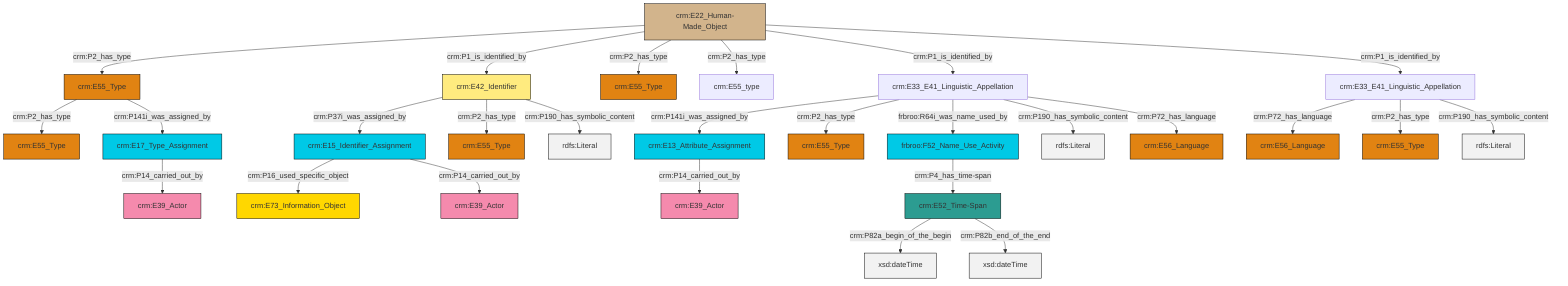 graph TD
classDef Literal fill:#f2f2f2,stroke:#000000;
classDef CRM_Entity fill:#FFFFFF,stroke:#000000;
classDef Temporal_Entity fill:#00C9E6, stroke:#000000;
classDef Type fill:#E18312, stroke:#000000;
classDef Time-Span fill:#2C9C91, stroke:#000000;
classDef Appellation fill:#FFEB7F, stroke:#000000;
classDef Place fill:#008836, stroke:#000000;
classDef Persistent_Item fill:#B266B2, stroke:#000000;
classDef Conceptual_Object fill:#FFD700, stroke:#000000;
classDef Physical_Thing fill:#D2B48C, stroke:#000000;
classDef Actor fill:#f58aad, stroke:#000000;
classDef PC_Classes fill:#4ce600, stroke:#000000;
classDef Multi fill:#cccccc,stroke:#000000;

0["frbroo:F52_Name_Use_Activity"]:::Temporal_Entity -->|crm:P4_has_time-span| 1["crm:E52_Time-Span"]:::Time-Span
2["crm:E22_Human-Made_Object"]:::Physical_Thing -->|crm:P2_has_type| 3["crm:E55_Type"]:::Type
3["crm:E55_Type"]:::Type -->|crm:P2_has_type| 4["crm:E55_Type"]:::Type
7["crm:E13_Attribute_Assignment"]:::Temporal_Entity -->|crm:P14_carried_out_by| 8["crm:E39_Actor"]:::Actor
16["crm:E33_E41_Linguistic_Appellation"]:::Default -->|crm:P141i_was_assigned_by| 7["crm:E13_Attribute_Assignment"]:::Temporal_Entity
17["crm:E33_E41_Linguistic_Appellation"]:::Default -->|crm:P72_has_language| 18["crm:E56_Language"]:::Type
19["crm:E42_Identifier"]:::Appellation -->|crm:P37i_was_assigned_by| 20["crm:E15_Identifier_Assignment"]:::Temporal_Entity
2["crm:E22_Human-Made_Object"]:::Physical_Thing -->|crm:P1_is_identified_by| 19["crm:E42_Identifier"]:::Appellation
16["crm:E33_E41_Linguistic_Appellation"]:::Default -->|crm:P2_has_type| 21["crm:E55_Type"]:::Type
1["crm:E52_Time-Span"]:::Time-Span -->|crm:P82a_begin_of_the_begin| 23[xsd:dateTime]:::Literal
17["crm:E33_E41_Linguistic_Appellation"]:::Default -->|crm:P2_has_type| 24["crm:E55_Type"]:::Type
2["crm:E22_Human-Made_Object"]:::Physical_Thing -->|crm:P2_has_type| 5["crm:E55_Type"]:::Type
16["crm:E33_E41_Linguistic_Appellation"]:::Default -->|frbroo:R64i_was_name_used_by| 0["frbroo:F52_Name_Use_Activity"]:::Temporal_Entity
3["crm:E55_Type"]:::Type -->|crm:P141i_was_assigned_by| 28["crm:E17_Type_Assignment"]:::Temporal_Entity
19["crm:E42_Identifier"]:::Appellation -->|crm:P2_has_type| 29["crm:E55_Type"]:::Type
2["crm:E22_Human-Made_Object"]:::Physical_Thing -->|crm:P2_has_type| 12["crm:E55_type"]:::Default
19["crm:E42_Identifier"]:::Appellation -->|crm:P190_has_symbolic_content| 35[rdfs:Literal]:::Literal
20["crm:E15_Identifier_Assignment"]:::Temporal_Entity -->|crm:P16_used_specific_object| 36["crm:E73_Information_Object"]:::Conceptual_Object
2["crm:E22_Human-Made_Object"]:::Physical_Thing -->|crm:P1_is_identified_by| 16["crm:E33_E41_Linguistic_Appellation"]:::Default
2["crm:E22_Human-Made_Object"]:::Physical_Thing -->|crm:P1_is_identified_by| 17["crm:E33_E41_Linguistic_Appellation"]:::Default
17["crm:E33_E41_Linguistic_Appellation"]:::Default -->|crm:P190_has_symbolic_content| 39[rdfs:Literal]:::Literal
16["crm:E33_E41_Linguistic_Appellation"]:::Default -->|crm:P190_has_symbolic_content| 40[rdfs:Literal]:::Literal
28["crm:E17_Type_Assignment"]:::Temporal_Entity -->|crm:P14_carried_out_by| 33["crm:E39_Actor"]:::Actor
16["crm:E33_E41_Linguistic_Appellation"]:::Default -->|crm:P72_has_language| 14["crm:E56_Language"]:::Type
1["crm:E52_Time-Span"]:::Time-Span -->|crm:P82b_end_of_the_end| 48[xsd:dateTime]:::Literal
20["crm:E15_Identifier_Assignment"]:::Temporal_Entity -->|crm:P14_carried_out_by| 9["crm:E39_Actor"]:::Actor